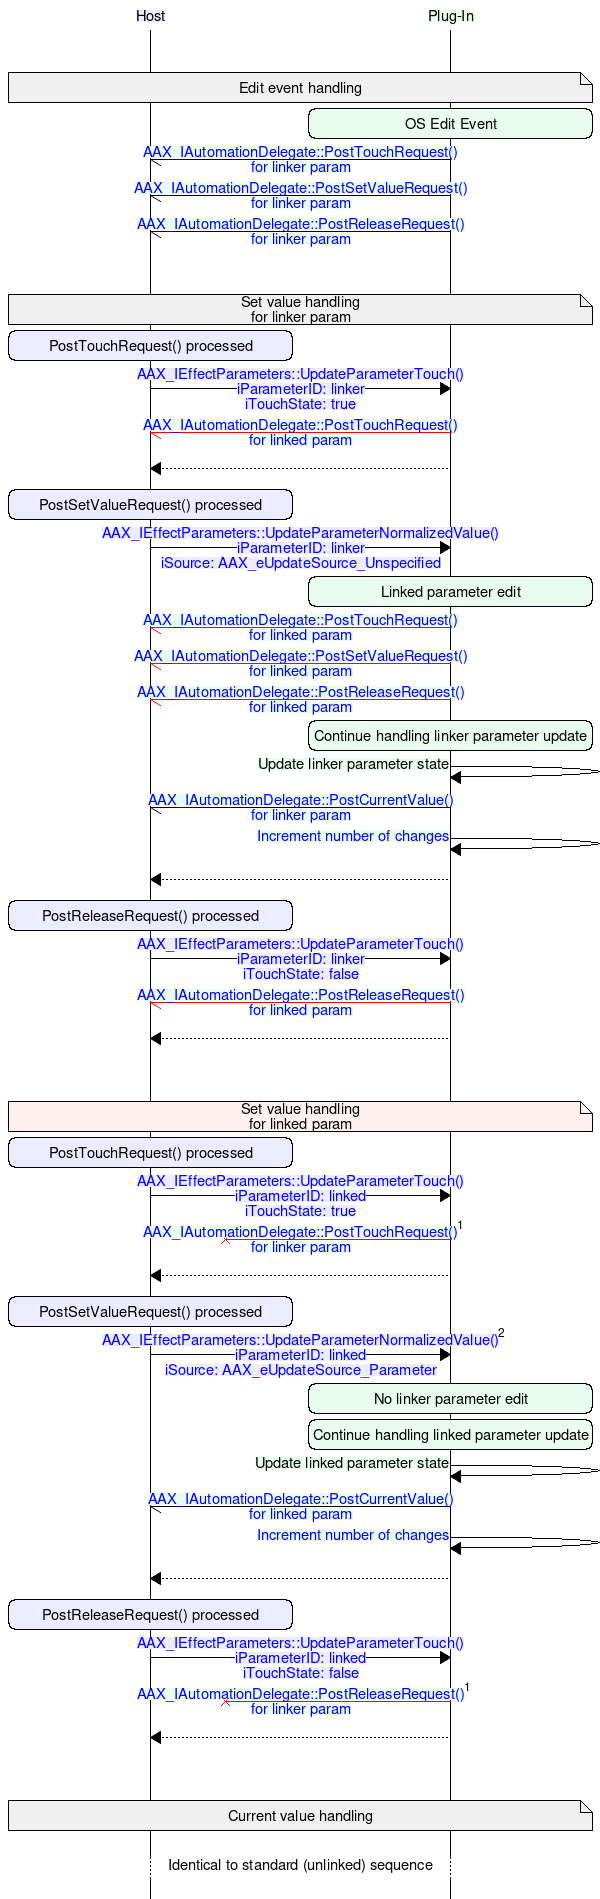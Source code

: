 /*===================================================================================================

Copyright 2016 by Avid Technology, Inc. 
All rights reserved.

===================================================================================================*/

msc {
	// Display properties
	hscale = "1";
	
	// Declare entities
	 host              [label = "Host", textbgcolor = "#edebff", arctextbgcolor = "#edebff"]
	,plugin            [label = "Plug-In", textbgcolor = "#eafbef", arctextbgcolor = "#eafbef"]
	;
		
	// -------------------
	|||;
	|||;
	host note plugin [label = "Edit event handling", textbgcolor = "#f0f0f0"];
	// -------------------
	
	plugin rbox plugin [label = "OS Edit Event"];
	plugin -> host [label = "AAX_IAutomationDelegate::PostTouchRequest()\nfor linker param", URL = "\ref AAX_IAutomationDelegate::PostTouchRequest()"];
	plugin -> host [label = "AAX_IAutomationDelegate::PostSetValueRequest()\nfor linker param", URL = "\ref AAX_IAutomationDelegate::PostSetValueRequest()"];
	plugin -> host [label = "AAX_IAutomationDelegate::PostReleaseRequest()\nfor linker param", URL = "\ref AAX_IAutomationDelegate::PostReleaseRequest()"];
	
	// -------------------
	|||;
	|||;
	host note plugin [label = "Set value handling\nfor linker param", textbgcolor = "#f0f0f0"];
	// -------------------
	
	host rbox host [label = "PostTouchRequest() processed"];
	host => plugin [label = "AAX_IEffectParameters::UpdateParameterTouch()\niParameterID: linker\niTouchState: true", URL = "\ref AAX_IEffectParameters::UpdateParameterTouch()"];
	plugin -> host [label = "AAX_IAutomationDelegate::PostTouchRequest()\nfor linked param", URL = "\ref AAX_IAutomationDelegate::PostTouchRequest()", linecolor = "red"];
	plugin >> host;
	
	host rbox host [label = "PostSetValueRequest() processed"];
	host => plugin [label = "AAX_IEffectParameters::UpdateParameterNormalizedValue()\niParameterID: linker\niSource: AAX_eUpdateSource_Unspecified", URL = "\ref AAX_IEffectParameters::UpdateParameterNormalizedValue()"];
	plugin rbox plugin [label = "Linked parameter edit"];
	plugin -> host [label = "AAX_IAutomationDelegate::PostTouchRequest()\nfor linked param", URL = "\ref AAX_IAutomationDelegate::PostTouchRequest()", linecolor = "red"];
	plugin -> host [label = "AAX_IAutomationDelegate::PostSetValueRequest()\nfor linked param", URL = "\ref AAX_IAutomationDelegate::PostSetValueRequest()", linecolor = "red"];
	plugin -> host [label = "AAX_IAutomationDelegate::PostReleaseRequest()\nfor linked param", URL = "\ref AAX_IAutomationDelegate::PostReleaseRequest()", linecolor = "red"];
	plugin rbox plugin [label = "Continue handling linker parameter update"];
	plugin => plugin [label = "Update linker parameter state"];
	plugin -> host [label = "AAX_IAutomationDelegate::PostCurrentValue()\nfor linker param", URL = "\ref AAX_IAutomationDelegate::PostCurrentValue()"];
	plugin => plugin [label = "Increment number of changes", URL = "\ref AAX_IACFEffectParameters::GetNumberOfChanges()"];
	plugin >> host;
	
	host rbox host [label = "PostReleaseRequest() processed"];
	host => plugin [label = "AAX_IEffectParameters::UpdateParameterTouch()\niParameterID: linker\niTouchState: false", URL = "\ref AAX_IEffectParameters::UpdateParameterTouch()"];
	plugin -> host [label = "AAX_IAutomationDelegate::PostReleaseRequest()\nfor linked param", URL = "\ref AAX_IAutomationDelegate::PostReleaseRequest()", linecolor = "red"];
	plugin >> host;
	
	// -------------------
	|||;
	|||;
	host note plugin [label = "Set value handling\nfor linked param", textbgcolor = "#fff0f0"];
	// -------------------
	
	host rbox host [label = "PostTouchRequest() processed"];
	host => plugin [label = "AAX_IEffectParameters::UpdateParameterTouch()\niParameterID: linked\niTouchState: true", URL = "\ref AAX_IEffectParameters::UpdateParameterTouch()"];
	plugin -X host [label = "AAX_IAutomationDelegate::PostTouchRequest()\nfor linker param", URL = "\ref AAX_IAutomationDelegate::PostTouchRequest()", ID = "1", linecolor = "red"];
	plugin >> host;
	
	host rbox host [label = "PostSetValueRequest() processed"];
	host => plugin [label = "AAX_IEffectParameters::UpdateParameterNormalizedValue()\niParameterID: linked\niSource: AAX_eUpdateSource_Parameter", ID = "2", URL = "\ref AAX_IEffectParameters::UpdateParameterNormalizedValue()"];
	plugin rbox plugin [label = "No linker parameter edit"];
	plugin rbox plugin [label = "Continue handling linked parameter update"];
	plugin => plugin [label = "Update linked parameter state"];
	plugin -> host [label = "AAX_IAutomationDelegate::PostCurrentValue()\nfor linked param", URL = "\ref AAX_IAutomationDelegate::PostCurrentValue()"];
	plugin => plugin [label = "Increment number of changes", URL = "\ref AAX_IACFEffectParameters::GetNumberOfChanges()"];
	plugin >> host;
	
	host rbox host [label = "PostReleaseRequest() processed"];
	host => plugin [label = "AAX_IEffectParameters::UpdateParameterTouch()\niParameterID: linked\niTouchState: false", URL = "\ref AAX_IEffectParameters::UpdateParameterTouch()"];
	plugin -X host [label = "AAX_IAutomationDelegate::PostReleaseRequest()\nfor linker param", URL = "\ref AAX_IAutomationDelegate::PostReleaseRequest()", ID = "1", linecolor = "red"];
	plugin >> host;
	
	// -------------------
	|||;
	|||;
	host note plugin [label = "Current value handling", textbgcolor = "#f0f0f0"];
	// -------------------
	
	|||;
	... [label = "Identical to standard (unlinked) sequence"];
	|||;
	
	
	// [label = "", URL = "\ref "];
		
}

